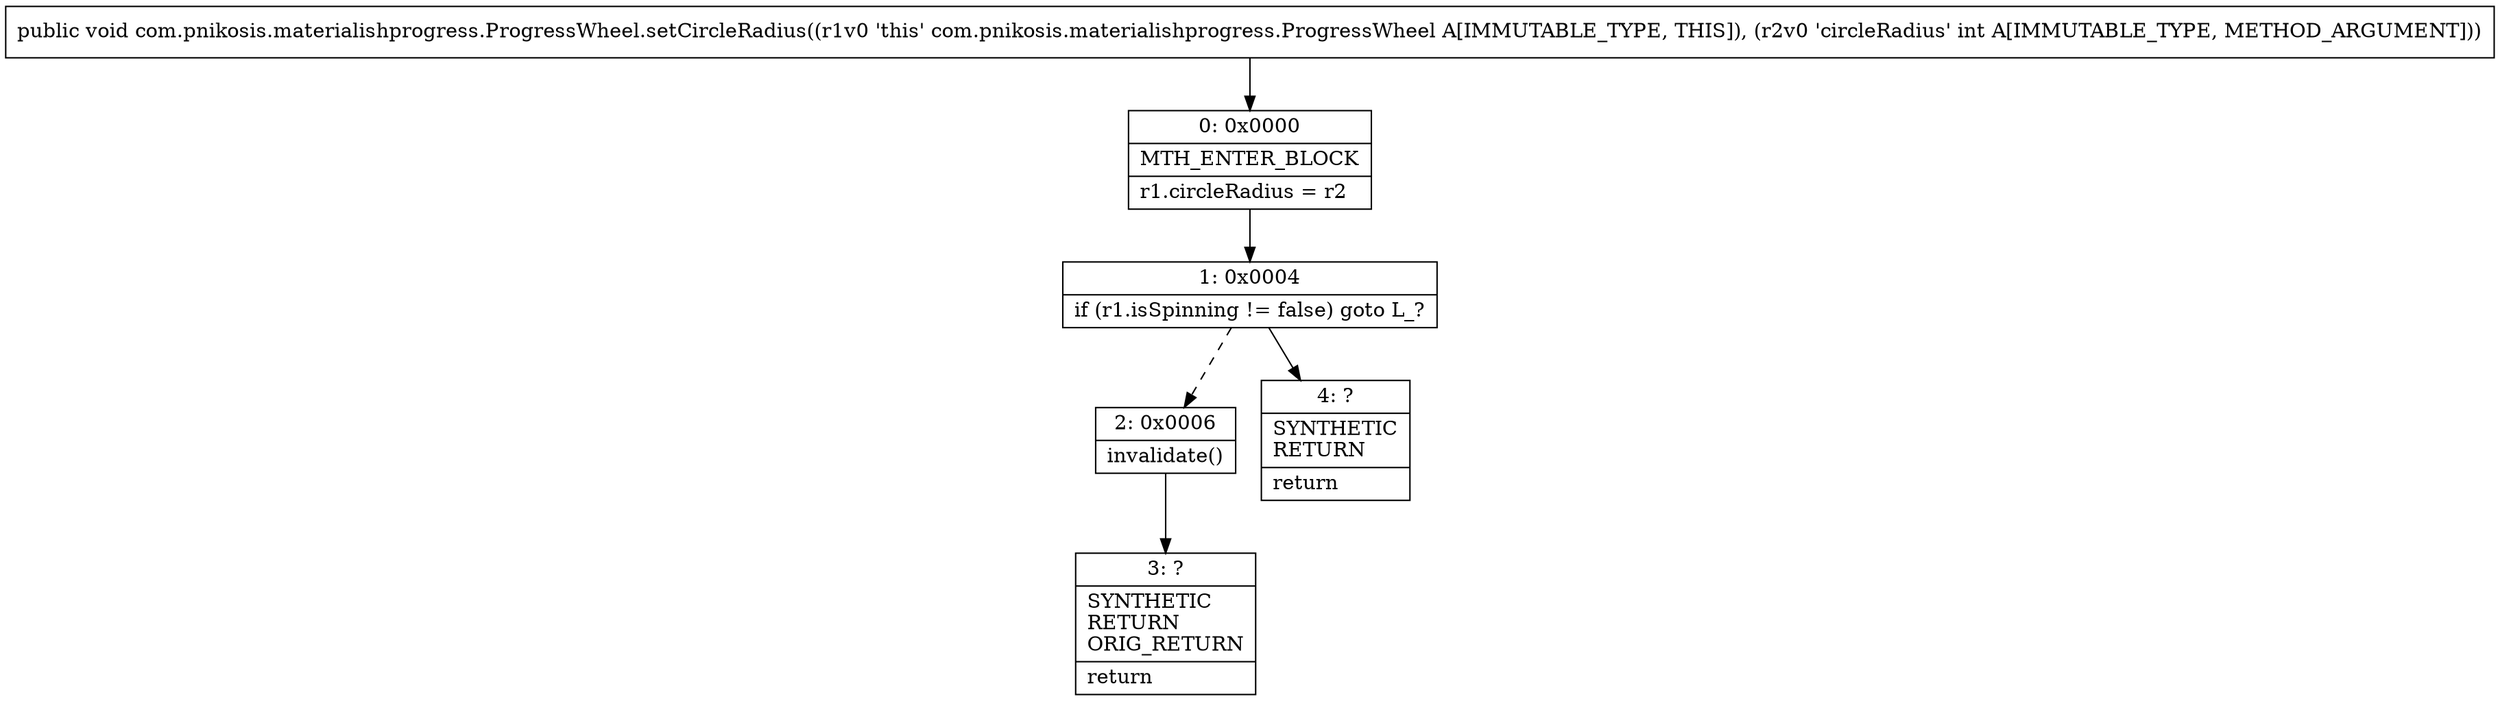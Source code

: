 digraph "CFG forcom.pnikosis.materialishprogress.ProgressWheel.setCircleRadius(I)V" {
Node_0 [shape=record,label="{0\:\ 0x0000|MTH_ENTER_BLOCK\l|r1.circleRadius = r2\l}"];
Node_1 [shape=record,label="{1\:\ 0x0004|if (r1.isSpinning != false) goto L_?\l}"];
Node_2 [shape=record,label="{2\:\ 0x0006|invalidate()\l}"];
Node_3 [shape=record,label="{3\:\ ?|SYNTHETIC\lRETURN\lORIG_RETURN\l|return\l}"];
Node_4 [shape=record,label="{4\:\ ?|SYNTHETIC\lRETURN\l|return\l}"];
MethodNode[shape=record,label="{public void com.pnikosis.materialishprogress.ProgressWheel.setCircleRadius((r1v0 'this' com.pnikosis.materialishprogress.ProgressWheel A[IMMUTABLE_TYPE, THIS]), (r2v0 'circleRadius' int A[IMMUTABLE_TYPE, METHOD_ARGUMENT])) }"];
MethodNode -> Node_0;
Node_0 -> Node_1;
Node_1 -> Node_2[style=dashed];
Node_1 -> Node_4;
Node_2 -> Node_3;
}

